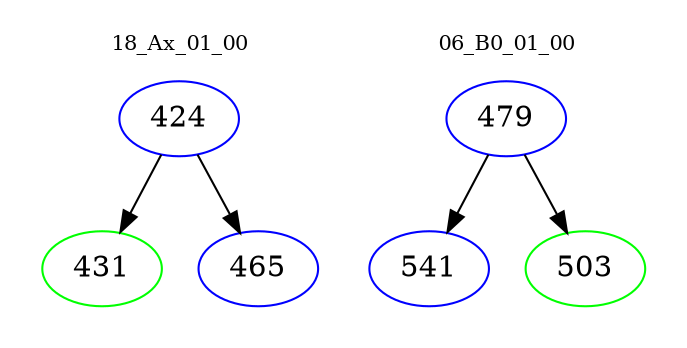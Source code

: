 digraph{
subgraph cluster_0 {
color = white
label = "18_Ax_01_00";
fontsize=10;
T0_424 [label="424", color="blue"]
T0_424 -> T0_431 [color="black"]
T0_431 [label="431", color="green"]
T0_424 -> T0_465 [color="black"]
T0_465 [label="465", color="blue"]
}
subgraph cluster_1 {
color = white
label = "06_B0_01_00";
fontsize=10;
T1_479 [label="479", color="blue"]
T1_479 -> T1_541 [color="black"]
T1_541 [label="541", color="blue"]
T1_479 -> T1_503 [color="black"]
T1_503 [label="503", color="green"]
}
}
